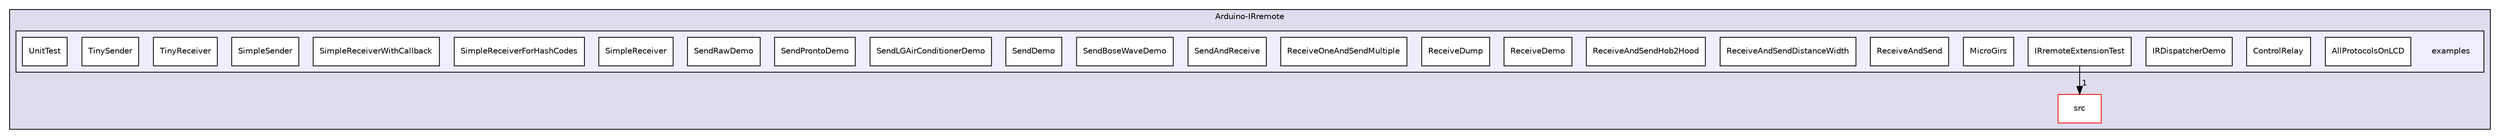 digraph "lib/Arduino-IRremote/examples" {
  compound=true
  node [ fontsize="10", fontname="Helvetica"];
  edge [ labelfontsize="10", labelfontname="Helvetica"];
  subgraph clusterdir_68d3614a5c655cc1084e46e96220bcc7 {
    graph [ bgcolor="#ddddee", pencolor="black", label="Arduino-IRremote" fontname="Helvetica", fontsize="10", URL="dir_68d3614a5c655cc1084e46e96220bcc7.html"]
  dir_86452b9b23b6458ad2595ea5f184aea6 [shape=box label="src" fillcolor="white" style="filled" color="red" URL="dir_86452b9b23b6458ad2595ea5f184aea6.html"];
  subgraph clusterdir_f75d7860a5609d0d16a215e88cea0049 {
    graph [ bgcolor="#eeeeff", pencolor="black", label="" URL="dir_f75d7860a5609d0d16a215e88cea0049.html"];
    dir_f75d7860a5609d0d16a215e88cea0049 [shape=plaintext label="examples"];
  dir_c18ac197998cf39170d0ff278fdc2a82 [shape=box label="AllProtocolsOnLCD" fillcolor="white" style="filled" URL="dir_c18ac197998cf39170d0ff278fdc2a82.html"];
  dir_6490e25465a645b911c1fd21997d47ed [shape=box label="ControlRelay" fillcolor="white" style="filled" URL="dir_6490e25465a645b911c1fd21997d47ed.html"];
  dir_43960829b8852793c6ddb0ad57a37ada [shape=box label="IRDispatcherDemo" fillcolor="white" style="filled" URL="dir_43960829b8852793c6ddb0ad57a37ada.html"];
  dir_08fb3e5dc7405e311314ac2209c4317f [shape=box label="IRremoteExtensionTest" fillcolor="white" style="filled" URL="dir_08fb3e5dc7405e311314ac2209c4317f.html"];
  dir_4a158fd7883762e9647b1025bfe36ca3 [shape=box label="MicroGirs" fillcolor="white" style="filled" URL="dir_4a158fd7883762e9647b1025bfe36ca3.html"];
  dir_824ebb2d26452b892825cf941628362d [shape=box label="ReceiveAndSend" fillcolor="white" style="filled" URL="dir_824ebb2d26452b892825cf941628362d.html"];
  dir_d6ba981dcc1c23ce78d738fdc129b06e [shape=box label="ReceiveAndSendDistanceWidth" fillcolor="white" style="filled" URL="dir_d6ba981dcc1c23ce78d738fdc129b06e.html"];
  dir_cb0a07a4c71d480da56987229c74198e [shape=box label="ReceiveAndSendHob2Hood" fillcolor="white" style="filled" URL="dir_cb0a07a4c71d480da56987229c74198e.html"];
  dir_1742819cbbfe7c740b1fa5d367398402 [shape=box label="ReceiveDemo" fillcolor="white" style="filled" URL="dir_1742819cbbfe7c740b1fa5d367398402.html"];
  dir_4d40ced3262257a73ce844db7d560802 [shape=box label="ReceiveDump" fillcolor="white" style="filled" URL="dir_4d40ced3262257a73ce844db7d560802.html"];
  dir_a42644deaa65783f4b07adb4f8b799fa [shape=box label="ReceiveOneAndSendMultiple" fillcolor="white" style="filled" URL="dir_a42644deaa65783f4b07adb4f8b799fa.html"];
  dir_b0a55637f7a63aadfbb7db800cebdc0b [shape=box label="SendAndReceive" fillcolor="white" style="filled" URL="dir_b0a55637f7a63aadfbb7db800cebdc0b.html"];
  dir_83abe6108e18d0dd651544fbfd129e74 [shape=box label="SendBoseWaveDemo" fillcolor="white" style="filled" URL="dir_83abe6108e18d0dd651544fbfd129e74.html"];
  dir_5983b5c1fd008ca1bc2a9a3112cabab7 [shape=box label="SendDemo" fillcolor="white" style="filled" URL="dir_5983b5c1fd008ca1bc2a9a3112cabab7.html"];
  dir_b3ce8b6ca4d7b59faedff50777d4768a [shape=box label="SendLGAirConditionerDemo" fillcolor="white" style="filled" URL="dir_b3ce8b6ca4d7b59faedff50777d4768a.html"];
  dir_081f7b8c78fd2db85b5b552b946cd678 [shape=box label="SendProntoDemo" fillcolor="white" style="filled" URL="dir_081f7b8c78fd2db85b5b552b946cd678.html"];
  dir_103894970735481d27ca7bf191698fe9 [shape=box label="SendRawDemo" fillcolor="white" style="filled" URL="dir_103894970735481d27ca7bf191698fe9.html"];
  dir_a7cb2a8809579405323bc1e637955044 [shape=box label="SimpleReceiver" fillcolor="white" style="filled" URL="dir_a7cb2a8809579405323bc1e637955044.html"];
  dir_8bf028b211bfd6b23cd0eab84373ab2f [shape=box label="SimpleReceiverForHashCodes" fillcolor="white" style="filled" URL="dir_8bf028b211bfd6b23cd0eab84373ab2f.html"];
  dir_adb045ac1311eea313947d5d3a1adbe7 [shape=box label="SimpleReceiverWithCallback" fillcolor="white" style="filled" URL="dir_adb045ac1311eea313947d5d3a1adbe7.html"];
  dir_d35123a3b5f8542333b2cbfec8b6de1f [shape=box label="SimpleSender" fillcolor="white" style="filled" URL="dir_d35123a3b5f8542333b2cbfec8b6de1f.html"];
  dir_b493e3a465e9fc1ba561a0293ae92278 [shape=box label="TinyReceiver" fillcolor="white" style="filled" URL="dir_b493e3a465e9fc1ba561a0293ae92278.html"];
  dir_b7899bc9961aa67ed81307f3a262ef40 [shape=box label="TinySender" fillcolor="white" style="filled" URL="dir_b7899bc9961aa67ed81307f3a262ef40.html"];
  dir_bf517766fa2ac6b1dfe08e5793f65540 [shape=box label="UnitTest" fillcolor="white" style="filled" URL="dir_bf517766fa2ac6b1dfe08e5793f65540.html"];
  }
  }
  dir_08fb3e5dc7405e311314ac2209c4317f->dir_86452b9b23b6458ad2595ea5f184aea6 [headlabel="1", labeldistance=1.5 headhref="dir_000007_000031.html"];
}
